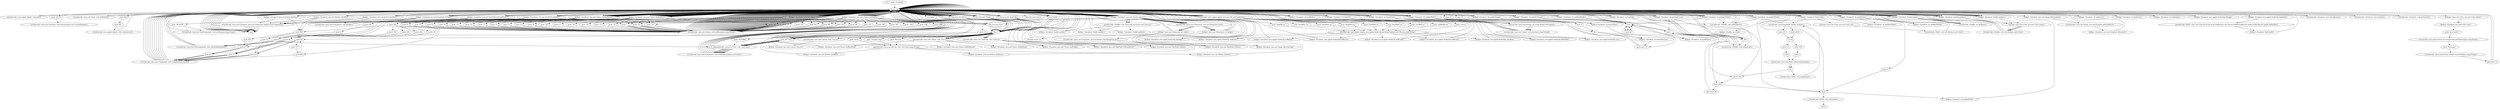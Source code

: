 digraph "" {
    "r0 := @this: breakout"
    "load.r r0"
    "r0 := @this: breakout"->"load.r r0";
    "specialinvoke <java.applet.Applet: void init()>"
    "load.r r0"->"specialinvoke <java.applet.Applet: void init()>";
    "specialinvoke <java.applet.Applet: void init()>"->"load.r r0";
    "push null"
    "load.r r0"->"push null";
    "virtualinvoke <java.awt.Container: void setLayout(java.awt.LayoutManager)>"
    "push null"->"virtualinvoke <java.awt.Container: void setLayout(java.awt.LayoutManager)>";
    "virtualinvoke <java.awt.Container: void setLayout(java.awt.LayoutManager)>"->"load.r r0";
    "virtualinvoke <java.awt.Panel: void addNotify()>"
    "load.r r0"->"virtualinvoke <java.awt.Panel: void addNotify()>";
    "virtualinvoke <java.awt.Panel: void addNotify()>"->"load.r r0";
    "push 466"
    "load.r r0"->"push 466";
    "push 457"
    "push 466"->"push 457";
    "virtualinvoke <java.applet.Applet: void resize(int,int)>"
    "push 457"->"virtualinvoke <java.applet.Applet: void resize(int,int)>";
    "virtualinvoke <java.applet.Applet: void resize(int,int)>"->"load.r r0";
    "new java.awt.Color"
    "load.r r0"->"new java.awt.Color";
    "dup1.r"
    "new java.awt.Color"->"dup1.r";
    "push 16776960"
    "dup1.r"->"push 16776960";
    "specialinvoke <java.awt.Color: void <init>(int)>"
    "push 16776960"->"specialinvoke <java.awt.Color: void <init>(int)>";
    "virtualinvoke <java.awt.Component: void setBackground(java.awt.Color)>"
    "specialinvoke <java.awt.Color: void <init>(int)>"->"virtualinvoke <java.awt.Component: void setBackground(java.awt.Color)>";
    "virtualinvoke <java.awt.Component: void setBackground(java.awt.Color)>"->"load.r r0";
    "new java.awt.Button"
    "load.r r0"->"new java.awt.Button";
    "new java.awt.Button"->"dup1.r";
    "push \"Change Color\""
    "dup1.r"->"push \"Change Color\"";
    "specialinvoke <java.awt.Button: void <init>(java.lang.String)>"
    "push \"Change Color\""->"specialinvoke <java.awt.Button: void <init>(java.lang.String)>";
    "fieldput <breakout: java.awt.Button colorBtn>"
    "specialinvoke <java.awt.Button: void <init>(java.lang.String)>"->"fieldput <breakout: java.awt.Button colorBtn>";
    "fieldput <breakout: java.awt.Button colorBtn>"->"load.r r0";
    "fieldget <breakout: java.awt.Button colorBtn>"
    "load.r r0"->"fieldget <breakout: java.awt.Button colorBtn>";
    "push 360"
    "fieldget <breakout: java.awt.Button colorBtn>"->"push 360";
    "push 108"
    "push 360"->"push 108";
    "push 94"
    "push 108"->"push 94";
    "push 24"
    "push 94"->"push 24";
    "virtualinvoke <java.awt.Component: void reshape(int,int,int,int)>"
    "push 24"->"virtualinvoke <java.awt.Component: void reshape(int,int,int,int)>";
    "virtualinvoke <java.awt.Component: void reshape(int,int,int,int)>"->"load.r r0";
    "load.r r0"->"load.r r0";
    "load.r r0"->"fieldget <breakout: java.awt.Button colorBtn>";
    "virtualinvoke <java.awt.Container: java.awt.Component add(java.awt.Component)>"
    "fieldget <breakout: java.awt.Button colorBtn>"->"virtualinvoke <java.awt.Container: java.awt.Component add(java.awt.Component)>";
    "pop"
    "virtualinvoke <java.awt.Container: java.awt.Component add(java.awt.Component)>"->"pop";
    "pop"->"load.r r0";
    "new java.awt.Choice"
    "load.r r0"->"new java.awt.Choice";
    "new java.awt.Choice"->"dup1.r";
    "specialinvoke <java.awt.Choice: void <init>()>"
    "dup1.r"->"specialinvoke <java.awt.Choice: void <init>()>";
    "fieldput <breakout: java.awt.Choice choBlockSize>"
    "specialinvoke <java.awt.Choice: void <init>()>"->"fieldput <breakout: java.awt.Choice choBlockSize>";
    "fieldput <breakout: java.awt.Choice choBlockSize>"->"load.r r0";
    "fieldget <breakout: java.awt.Choice choBlockSize>"
    "load.r r0"->"fieldget <breakout: java.awt.Choice choBlockSize>";
    "push \"\""
    "fieldget <breakout: java.awt.Choice choBlockSize>"->"push \"\"";
    "virtualinvoke <java.awt.Choice: void addItem(java.lang.String)>"
    "push \"\""->"virtualinvoke <java.awt.Choice: void addItem(java.lang.String)>";
    "virtualinvoke <java.awt.Choice: void addItem(java.lang.String)>"->"load.r r0";
    "load.r r0"->"fieldget <breakout: java.awt.Choice choBlockSize>";
    "push \"10\""
    "fieldget <breakout: java.awt.Choice choBlockSize>"->"push \"10\"";
    "push \"10\""->"virtualinvoke <java.awt.Choice: void addItem(java.lang.String)>";
    "virtualinvoke <java.awt.Choice: void addItem(java.lang.String)>"->"load.r r0";
    "load.r r0"->"fieldget <breakout: java.awt.Choice choBlockSize>";
    "push \"15\""
    "fieldget <breakout: java.awt.Choice choBlockSize>"->"push \"15\"";
    "push \"15\""->"virtualinvoke <java.awt.Choice: void addItem(java.lang.String)>";
    "virtualinvoke <java.awt.Choice: void addItem(java.lang.String)>"->"load.r r0";
    "load.r r0"->"fieldget <breakout: java.awt.Choice choBlockSize>";
    "push \"20\""
    "fieldget <breakout: java.awt.Choice choBlockSize>"->"push \"20\"";
    "push \"20\""->"virtualinvoke <java.awt.Choice: void addItem(java.lang.String)>";
    "virtualinvoke <java.awt.Choice: void addItem(java.lang.String)>"->"load.r r0";
    "load.r r0"->"fieldget <breakout: java.awt.Choice choBlockSize>";
    "push \"25\""
    "fieldget <breakout: java.awt.Choice choBlockSize>"->"push \"25\"";
    "push \"25\""->"virtualinvoke <java.awt.Choice: void addItem(java.lang.String)>";
    "virtualinvoke <java.awt.Choice: void addItem(java.lang.String)>"->"load.r r0";
    "load.r r0"->"fieldget <breakout: java.awt.Choice choBlockSize>";
    "push \"30\""
    "fieldget <breakout: java.awt.Choice choBlockSize>"->"push \"30\"";
    "push \"30\""->"virtualinvoke <java.awt.Choice: void addItem(java.lang.String)>";
    "virtualinvoke <java.awt.Choice: void addItem(java.lang.String)>"->"load.r r0";
    "load.r r0"->"fieldget <breakout: java.awt.Choice choBlockSize>";
    "push \"35\""
    "fieldget <breakout: java.awt.Choice choBlockSize>"->"push \"35\"";
    "push \"35\""->"virtualinvoke <java.awt.Choice: void addItem(java.lang.String)>";
    "virtualinvoke <java.awt.Choice: void addItem(java.lang.String)>"->"load.r r0";
    "load.r r0"->"fieldget <breakout: java.awt.Choice choBlockSize>";
    "push \"40\""
    "fieldget <breakout: java.awt.Choice choBlockSize>"->"push \"40\"";
    "push \"40\""->"virtualinvoke <java.awt.Choice: void addItem(java.lang.String)>";
    "virtualinvoke <java.awt.Choice: void addItem(java.lang.String)>"->"load.r r0";
    "load.r r0"->"fieldget <breakout: java.awt.Choice choBlockSize>";
    "push \"50\""
    "fieldget <breakout: java.awt.Choice choBlockSize>"->"push \"50\"";
    "push \"50\""->"virtualinvoke <java.awt.Choice: void addItem(java.lang.String)>";
    "virtualinvoke <java.awt.Choice: void addItem(java.lang.String)>"->"load.r r0";
    "load.r r0"->"fieldget <breakout: java.awt.Choice choBlockSize>";
    "push \"60\""
    "fieldget <breakout: java.awt.Choice choBlockSize>"->"push \"60\"";
    "push \"60\""->"virtualinvoke <java.awt.Choice: void addItem(java.lang.String)>";
    "virtualinvoke <java.awt.Choice: void addItem(java.lang.String)>"->"load.r r0";
    "load.r r0"->"load.r r0";
    "load.r r0"->"fieldget <breakout: java.awt.Choice choBlockSize>";
    "fieldget <breakout: java.awt.Choice choBlockSize>"->"virtualinvoke <java.awt.Container: java.awt.Component add(java.awt.Component)>";
    "virtualinvoke <java.awt.Container: java.awt.Component add(java.awt.Component)>"->"pop";
    "pop"->"load.r r0";
    "load.r r0"->"fieldget <breakout: java.awt.Choice choBlockSize>";
    "push 384"
    "fieldget <breakout: java.awt.Choice choBlockSize>"->"push 384";
    "push 252"
    "push 384"->"push 252";
    "push 48"
    "push 252"->"push 48";
    "push 17"
    "push 48"->"push 17";
    "push 17"->"virtualinvoke <java.awt.Component: void reshape(int,int,int,int)>";
    "virtualinvoke <java.awt.Component: void reshape(int,int,int,int)>"->"load.r r0";
    "load.r r0"->"fieldget <breakout: java.awt.Choice choBlockSize>";
    "fieldget <breakout: java.awt.Choice choBlockSize>"->"new java.awt.Color";
    "new java.awt.Color"->"dup1.r";
    "push 16777215"
    "dup1.r"->"push 16777215";
    "push 16777215"->"specialinvoke <java.awt.Color: void <init>(int)>";
    "specialinvoke <java.awt.Color: void <init>(int)>"->"virtualinvoke <java.awt.Component: void setBackground(java.awt.Color)>";
    "virtualinvoke <java.awt.Component: void setBackground(java.awt.Color)>"->"load.r r0";
    "load.r r0"->"new java.awt.Choice";
    "new java.awt.Choice"->"dup1.r";
    "dup1.r"->"specialinvoke <java.awt.Choice: void <init>()>";
    "fieldput <breakout: java.awt.Choice choBallSpeed>"
    "specialinvoke <java.awt.Choice: void <init>()>"->"fieldput <breakout: java.awt.Choice choBallSpeed>";
    "fieldput <breakout: java.awt.Choice choBallSpeed>"->"load.r r0";
    "fieldget <breakout: java.awt.Choice choBallSpeed>"
    "load.r r0"->"fieldget <breakout: java.awt.Choice choBallSpeed>";
    "fieldget <breakout: java.awt.Choice choBallSpeed>"->"push \"\"";
    "push \"\""->"virtualinvoke <java.awt.Choice: void addItem(java.lang.String)>";
    "virtualinvoke <java.awt.Choice: void addItem(java.lang.String)>"->"load.r r0";
    "load.r r0"->"fieldget <breakout: java.awt.Choice choBallSpeed>";
    "push \"1\""
    "fieldget <breakout: java.awt.Choice choBallSpeed>"->"push \"1\"";
    "push \"1\""->"virtualinvoke <java.awt.Choice: void addItem(java.lang.String)>";
    "virtualinvoke <java.awt.Choice: void addItem(java.lang.String)>"->"load.r r0";
    "load.r r0"->"fieldget <breakout: java.awt.Choice choBallSpeed>";
    "push \"2\""
    "fieldget <breakout: java.awt.Choice choBallSpeed>"->"push \"2\"";
    "push \"2\""->"virtualinvoke <java.awt.Choice: void addItem(java.lang.String)>";
    "virtualinvoke <java.awt.Choice: void addItem(java.lang.String)>"->"load.r r0";
    "load.r r0"->"fieldget <breakout: java.awt.Choice choBallSpeed>";
    "push \"3\""
    "fieldget <breakout: java.awt.Choice choBallSpeed>"->"push \"3\"";
    "push \"3\""->"virtualinvoke <java.awt.Choice: void addItem(java.lang.String)>";
    "virtualinvoke <java.awt.Choice: void addItem(java.lang.String)>"->"load.r r0";
    "load.r r0"->"fieldget <breakout: java.awt.Choice choBallSpeed>";
    "push \"4\""
    "fieldget <breakout: java.awt.Choice choBallSpeed>"->"push \"4\"";
    "push \"4\""->"virtualinvoke <java.awt.Choice: void addItem(java.lang.String)>";
    "virtualinvoke <java.awt.Choice: void addItem(java.lang.String)>"->"load.r r0";
    "load.r r0"->"fieldget <breakout: java.awt.Choice choBallSpeed>";
    "push \"5\""
    "fieldget <breakout: java.awt.Choice choBallSpeed>"->"push \"5\"";
    "push \"5\""->"virtualinvoke <java.awt.Choice: void addItem(java.lang.String)>";
    "virtualinvoke <java.awt.Choice: void addItem(java.lang.String)>"->"load.r r0";
    "load.r r0"->"fieldget <breakout: java.awt.Choice choBallSpeed>";
    "push \"6\""
    "fieldget <breakout: java.awt.Choice choBallSpeed>"->"push \"6\"";
    "push \"6\""->"virtualinvoke <java.awt.Choice: void addItem(java.lang.String)>";
    "virtualinvoke <java.awt.Choice: void addItem(java.lang.String)>"->"load.r r0";
    "load.r r0"->"fieldget <breakout: java.awt.Choice choBallSpeed>";
    "push \"7\""
    "fieldget <breakout: java.awt.Choice choBallSpeed>"->"push \"7\"";
    "push \"7\""->"virtualinvoke <java.awt.Choice: void addItem(java.lang.String)>";
    "virtualinvoke <java.awt.Choice: void addItem(java.lang.String)>"->"load.r r0";
    "load.r r0"->"fieldget <breakout: java.awt.Choice choBallSpeed>";
    "push \"8\""
    "fieldget <breakout: java.awt.Choice choBallSpeed>"->"push \"8\"";
    "push \"8\""->"virtualinvoke <java.awt.Choice: void addItem(java.lang.String)>";
    "virtualinvoke <java.awt.Choice: void addItem(java.lang.String)>"->"load.r r0";
    "load.r r0"->"fieldget <breakout: java.awt.Choice choBallSpeed>";
    "push \"9\""
    "fieldget <breakout: java.awt.Choice choBallSpeed>"->"push \"9\"";
    "push \"9\""->"virtualinvoke <java.awt.Choice: void addItem(java.lang.String)>";
    "virtualinvoke <java.awt.Choice: void addItem(java.lang.String)>"->"load.r r0";
    "load.r r0"->"fieldget <breakout: java.awt.Choice choBallSpeed>";
    "fieldget <breakout: java.awt.Choice choBallSpeed>"->"push \"10\"";
    "push \"10\""->"virtualinvoke <java.awt.Choice: void addItem(java.lang.String)>";
    "virtualinvoke <java.awt.Choice: void addItem(java.lang.String)>"->"load.r r0";
    "load.r r0"->"fieldget <breakout: java.awt.Choice choBallSpeed>";
    "push \"11\""
    "fieldget <breakout: java.awt.Choice choBallSpeed>"->"push \"11\"";
    "push \"11\""->"virtualinvoke <java.awt.Choice: void addItem(java.lang.String)>";
    "virtualinvoke <java.awt.Choice: void addItem(java.lang.String)>"->"load.r r0";
    "load.r r0"->"fieldget <breakout: java.awt.Choice choBallSpeed>";
    "push \"12\""
    "fieldget <breakout: java.awt.Choice choBallSpeed>"->"push \"12\"";
    "push \"12\""->"virtualinvoke <java.awt.Choice: void addItem(java.lang.String)>";
    "virtualinvoke <java.awt.Choice: void addItem(java.lang.String)>"->"load.r r0";
    "load.r r0"->"load.r r0";
    "load.r r0"->"fieldget <breakout: java.awt.Choice choBallSpeed>";
    "fieldget <breakout: java.awt.Choice choBallSpeed>"->"virtualinvoke <java.awt.Container: java.awt.Component add(java.awt.Component)>";
    "virtualinvoke <java.awt.Container: java.awt.Component add(java.awt.Component)>"->"pop";
    "pop"->"load.r r0";
    "load.r r0"->"fieldget <breakout: java.awt.Choice choBallSpeed>";
    "fieldget <breakout: java.awt.Choice choBallSpeed>"->"push 384";
    "push 156"
    "push 384"->"push 156";
    "push 156"->"push 48";
    "push 48"->"push 17";
    "push 17"->"virtualinvoke <java.awt.Component: void reshape(int,int,int,int)>";
    "virtualinvoke <java.awt.Component: void reshape(int,int,int,int)>"->"load.r r0";
    "load.r r0"->"fieldget <breakout: java.awt.Choice choBallSpeed>";
    "fieldget <breakout: java.awt.Choice choBallSpeed>"->"new java.awt.Color";
    "new java.awt.Color"->"dup1.r";
    "dup1.r"->"push 16777215";
    "push 16777215"->"specialinvoke <java.awt.Color: void <init>(int)>";
    "specialinvoke <java.awt.Color: void <init>(int)>"->"virtualinvoke <java.awt.Component: void setBackground(java.awt.Color)>";
    "virtualinvoke <java.awt.Component: void setBackground(java.awt.Color)>"->"load.r r0";
    "new java.awt.TextField"
    "load.r r0"->"new java.awt.TextField";
    "new java.awt.TextField"->"dup1.r";
    "specialinvoke <java.awt.TextField: void <init>()>"
    "dup1.r"->"specialinvoke <java.awt.TextField: void <init>()>";
    "fieldput <breakout: java.awt.TextField txtNumBlocks>"
    "specialinvoke <java.awt.TextField: void <init>()>"->"fieldput <breakout: java.awt.TextField txtNumBlocks>";
    "fieldput <breakout: java.awt.TextField txtNumBlocks>"->"load.r r0";
    "fieldget <breakout: java.awt.TextField txtNumBlocks>"
    "load.r r0"->"fieldget <breakout: java.awt.TextField txtNumBlocks>";
    "push 0"
    "fieldget <breakout: java.awt.TextField txtNumBlocks>"->"push 0";
    "virtualinvoke <java.awt.TextComponent: void setEditable(boolean)>"
    "push 0"->"virtualinvoke <java.awt.TextComponent: void setEditable(boolean)>";
    "virtualinvoke <java.awt.TextComponent: void setEditable(boolean)>"->"load.r r0";
    "load.r r0"->"fieldget <breakout: java.awt.TextField txtNumBlocks>";
    "fieldget <breakout: java.awt.TextField txtNumBlocks>"->"push 384";
    "push 384"->"push 360";
    "push 36"
    "push 360"->"push 36";
    "push 26"
    "push 36"->"push 26";
    "push 26"->"virtualinvoke <java.awt.Component: void reshape(int,int,int,int)>";
    "virtualinvoke <java.awt.Component: void reshape(int,int,int,int)>"->"load.r r0";
    "load.r r0"->"fieldget <breakout: java.awt.TextField txtNumBlocks>";
    "fieldget <breakout: java.awt.TextField txtNumBlocks>"->"new java.awt.Color";
    "new java.awt.Color"->"dup1.r";
    "dup1.r"->"push 16777215";
    "push 16777215"->"specialinvoke <java.awt.Color: void <init>(int)>";
    "specialinvoke <java.awt.Color: void <init>(int)>"->"virtualinvoke <java.awt.Component: void setBackground(java.awt.Color)>";
    "virtualinvoke <java.awt.Component: void setBackground(java.awt.Color)>"->"load.r r0";
    "load.r r0"->"load.r r0";
    "load.r r0"->"fieldget <breakout: java.awt.TextField txtNumBlocks>";
    "fieldget <breakout: java.awt.TextField txtNumBlocks>"->"virtualinvoke <java.awt.Container: java.awt.Component add(java.awt.Component)>";
    "virtualinvoke <java.awt.Container: java.awt.Component add(java.awt.Component)>"->"pop";
    "pop"->"load.r r0";
    "load.r r0"->"new java.awt.TextField";
    "new java.awt.TextField"->"dup1.r";
    "dup1.r"->"specialinvoke <java.awt.TextField: void <init>()>";
    "fieldput <breakout: java.awt.TextField txtBalls>"
    "specialinvoke <java.awt.TextField: void <init>()>"->"fieldput <breakout: java.awt.TextField txtBalls>";
    "fieldput <breakout: java.awt.TextField txtBalls>"->"load.r r0";
    "fieldget <breakout: java.awt.TextField txtBalls>"
    "load.r r0"->"fieldget <breakout: java.awt.TextField txtBalls>";
    "fieldget <breakout: java.awt.TextField txtBalls>"->"push 0";
    "push 0"->"virtualinvoke <java.awt.TextComponent: void setEditable(boolean)>";
    "virtualinvoke <java.awt.TextComponent: void setEditable(boolean)>"->"load.r r0";
    "load.r r0"->"fieldget <breakout: java.awt.TextField txtBalls>";
    "fieldget <breakout: java.awt.TextField txtBalls>"->"push 384";
    "push 408"
    "push 384"->"push 408";
    "push 408"->"push 36";
    "push 36"->"push 26";
    "push 26"->"virtualinvoke <java.awt.Component: void reshape(int,int,int,int)>";
    "virtualinvoke <java.awt.Component: void reshape(int,int,int,int)>"->"load.r r0";
    "load.r r0"->"fieldget <breakout: java.awt.TextField txtBalls>";
    "fieldget <breakout: java.awt.TextField txtBalls>"->"new java.awt.Color";
    "new java.awt.Color"->"dup1.r";
    "dup1.r"->"push 16777215";
    "push 16777215"->"specialinvoke <java.awt.Color: void <init>(int)>";
    "specialinvoke <java.awt.Color: void <init>(int)>"->"virtualinvoke <java.awt.Component: void setBackground(java.awt.Color)>";
    "virtualinvoke <java.awt.Component: void setBackground(java.awt.Color)>"->"load.r r0";
    "load.r r0"->"load.r r0";
    "load.r r0"->"fieldget <breakout: java.awt.TextField txtBalls>";
    "fieldget <breakout: java.awt.TextField txtBalls>"->"virtualinvoke <java.awt.Container: java.awt.Component add(java.awt.Component)>";
    "virtualinvoke <java.awt.Container: java.awt.Component add(java.awt.Component)>"->"pop";
    "pop"->"load.r r0";
    "load.r r0"->"new java.awt.Button";
    "new java.awt.Button"->"dup1.r";
    "push \"Resume\""
    "dup1.r"->"push \"Resume\"";
    "push \"Resume\""->"specialinvoke <java.awt.Button: void <init>(java.lang.String)>";
    "fieldput <breakout: java.awt.Button btnPause>"
    "specialinvoke <java.awt.Button: void <init>(java.lang.String)>"->"fieldput <breakout: java.awt.Button btnPause>";
    "fieldput <breakout: java.awt.Button btnPause>"->"load.r r0";
    "fieldget <breakout: java.awt.Button btnPause>"
    "load.r r0"->"fieldget <breakout: java.awt.Button btnPause>";
    "fieldget <breakout: java.awt.Button btnPause>"->"push 360";
    "push 72"
    "push 360"->"push 72";
    "push 72"->"push 94";
    "push 94"->"push 24";
    "push 24"->"virtualinvoke <java.awt.Component: void reshape(int,int,int,int)>";
    "virtualinvoke <java.awt.Component: void reshape(int,int,int,int)>"->"load.r r0";
    "load.r r0"->"load.r r0";
    "load.r r0"->"fieldget <breakout: java.awt.Button btnPause>";
    "fieldget <breakout: java.awt.Button btnPause>"->"virtualinvoke <java.awt.Container: java.awt.Component add(java.awt.Component)>";
    "virtualinvoke <java.awt.Container: java.awt.Component add(java.awt.Component)>"->"pop";
    "pop"->"load.r r0";
    "load.r r0"->"new java.awt.Choice";
    "new java.awt.Choice"->"dup1.r";
    "dup1.r"->"specialinvoke <java.awt.Choice: void <init>()>";
    "fieldput <breakout: java.awt.Choice choBallSize>"
    "specialinvoke <java.awt.Choice: void <init>()>"->"fieldput <breakout: java.awt.Choice choBallSize>";
    "fieldput <breakout: java.awt.Choice choBallSize>"->"load.r r0";
    "fieldget <breakout: java.awt.Choice choBallSize>"
    "load.r r0"->"fieldget <breakout: java.awt.Choice choBallSize>";
    "fieldget <breakout: java.awt.Choice choBallSize>"->"push \"\"";
    "push \"\""->"virtualinvoke <java.awt.Choice: void addItem(java.lang.String)>";
    "virtualinvoke <java.awt.Choice: void addItem(java.lang.String)>"->"load.r r0";
    "load.r r0"->"fieldget <breakout: java.awt.Choice choBallSize>";
    "fieldget <breakout: java.awt.Choice choBallSize>"->"push \"1\"";
    "push \"1\""->"virtualinvoke <java.awt.Choice: void addItem(java.lang.String)>";
    "virtualinvoke <java.awt.Choice: void addItem(java.lang.String)>"->"load.r r0";
    "load.r r0"->"fieldget <breakout: java.awt.Choice choBallSize>";
    "fieldget <breakout: java.awt.Choice choBallSize>"->"push \"2\"";
    "push \"2\""->"virtualinvoke <java.awt.Choice: void addItem(java.lang.String)>";
    "virtualinvoke <java.awt.Choice: void addItem(java.lang.String)>"->"load.r r0";
    "load.r r0"->"fieldget <breakout: java.awt.Choice choBallSize>";
    "fieldget <breakout: java.awt.Choice choBallSize>"->"push \"3\"";
    "push \"3\""->"virtualinvoke <java.awt.Choice: void addItem(java.lang.String)>";
    "virtualinvoke <java.awt.Choice: void addItem(java.lang.String)>"->"load.r r0";
    "load.r r0"->"fieldget <breakout: java.awt.Choice choBallSize>";
    "fieldget <breakout: java.awt.Choice choBallSize>"->"push \"4\"";
    "push \"4\""->"virtualinvoke <java.awt.Choice: void addItem(java.lang.String)>";
    "virtualinvoke <java.awt.Choice: void addItem(java.lang.String)>"->"load.r r0";
    "load.r r0"->"fieldget <breakout: java.awt.Choice choBallSize>";
    "fieldget <breakout: java.awt.Choice choBallSize>"->"push \"5\"";
    "push \"5\""->"virtualinvoke <java.awt.Choice: void addItem(java.lang.String)>";
    "virtualinvoke <java.awt.Choice: void addItem(java.lang.String)>"->"load.r r0";
    "load.r r0"->"fieldget <breakout: java.awt.Choice choBallSize>";
    "fieldget <breakout: java.awt.Choice choBallSize>"->"push \"6\"";
    "push \"6\""->"virtualinvoke <java.awt.Choice: void addItem(java.lang.String)>";
    "virtualinvoke <java.awt.Choice: void addItem(java.lang.String)>"->"load.r r0";
    "load.r r0"->"fieldget <breakout: java.awt.Choice choBallSize>";
    "fieldget <breakout: java.awt.Choice choBallSize>"->"push \"7\"";
    "push \"7\""->"virtualinvoke <java.awt.Choice: void addItem(java.lang.String)>";
    "virtualinvoke <java.awt.Choice: void addItem(java.lang.String)>"->"load.r r0";
    "load.r r0"->"fieldget <breakout: java.awt.Choice choBallSize>";
    "fieldget <breakout: java.awt.Choice choBallSize>"->"push \"8\"";
    "push \"8\""->"virtualinvoke <java.awt.Choice: void addItem(java.lang.String)>";
    "virtualinvoke <java.awt.Choice: void addItem(java.lang.String)>"->"load.r r0";
    "load.r r0"->"fieldget <breakout: java.awt.Choice choBallSize>";
    "fieldget <breakout: java.awt.Choice choBallSize>"->"push \"9\"";
    "push \"9\""->"virtualinvoke <java.awt.Choice: void addItem(java.lang.String)>";
    "virtualinvoke <java.awt.Choice: void addItem(java.lang.String)>"->"load.r r0";
    "load.r r0"->"fieldget <breakout: java.awt.Choice choBallSize>";
    "fieldget <breakout: java.awt.Choice choBallSize>"->"push \"10\"";
    "push \"10\""->"virtualinvoke <java.awt.Choice: void addItem(java.lang.String)>";
    "virtualinvoke <java.awt.Choice: void addItem(java.lang.String)>"->"load.r r0";
    "load.r r0"->"fieldget <breakout: java.awt.Choice choBallSize>";
    "fieldget <breakout: java.awt.Choice choBallSize>"->"push \"11\"";
    "push \"11\""->"virtualinvoke <java.awt.Choice: void addItem(java.lang.String)>";
    "virtualinvoke <java.awt.Choice: void addItem(java.lang.String)>"->"load.r r0";
    "load.r r0"->"fieldget <breakout: java.awt.Choice choBallSize>";
    "fieldget <breakout: java.awt.Choice choBallSize>"->"push \"12\"";
    "push \"12\""->"virtualinvoke <java.awt.Choice: void addItem(java.lang.String)>";
    "virtualinvoke <java.awt.Choice: void addItem(java.lang.String)>"->"load.r r0";
    "load.r r0"->"fieldget <breakout: java.awt.Choice choBallSize>";
    "push \"13\""
    "fieldget <breakout: java.awt.Choice choBallSize>"->"push \"13\"";
    "push \"13\""->"virtualinvoke <java.awt.Choice: void addItem(java.lang.String)>";
    "virtualinvoke <java.awt.Choice: void addItem(java.lang.String)>"->"load.r r0";
    "load.r r0"->"fieldget <breakout: java.awt.Choice choBallSize>";
    "push \"14\""
    "fieldget <breakout: java.awt.Choice choBallSize>"->"push \"14\"";
    "push \"14\""->"virtualinvoke <java.awt.Choice: void addItem(java.lang.String)>";
    "virtualinvoke <java.awt.Choice: void addItem(java.lang.String)>"->"load.r r0";
    "load.r r0"->"fieldget <breakout: java.awt.Choice choBallSize>";
    "fieldget <breakout: java.awt.Choice choBallSize>"->"push \"15\"";
    "push \"15\""->"virtualinvoke <java.awt.Choice: void addItem(java.lang.String)>";
    "virtualinvoke <java.awt.Choice: void addItem(java.lang.String)>"->"load.r r0";
    "load.r r0"->"fieldget <breakout: java.awt.Choice choBallSize>";
    "push \"16\""
    "fieldget <breakout: java.awt.Choice choBallSize>"->"push \"16\"";
    "push \"16\""->"virtualinvoke <java.awt.Choice: void addItem(java.lang.String)>";
    "virtualinvoke <java.awt.Choice: void addItem(java.lang.String)>"->"load.r r0";
    "load.r r0"->"fieldget <breakout: java.awt.Choice choBallSize>";
    "push \"17\""
    "fieldget <breakout: java.awt.Choice choBallSize>"->"push \"17\"";
    "push \"17\""->"virtualinvoke <java.awt.Choice: void addItem(java.lang.String)>";
    "virtualinvoke <java.awt.Choice: void addItem(java.lang.String)>"->"load.r r0";
    "load.r r0"->"fieldget <breakout: java.awt.Choice choBallSize>";
    "push \"18\""
    "fieldget <breakout: java.awt.Choice choBallSize>"->"push \"18\"";
    "push \"18\""->"virtualinvoke <java.awt.Choice: void addItem(java.lang.String)>";
    "virtualinvoke <java.awt.Choice: void addItem(java.lang.String)>"->"load.r r0";
    "load.r r0"->"fieldget <breakout: java.awt.Choice choBallSize>";
    "push \"19\""
    "fieldget <breakout: java.awt.Choice choBallSize>"->"push \"19\"";
    "push \"19\""->"virtualinvoke <java.awt.Choice: void addItem(java.lang.String)>";
    "virtualinvoke <java.awt.Choice: void addItem(java.lang.String)>"->"load.r r0";
    "load.r r0"->"fieldget <breakout: java.awt.Choice choBallSize>";
    "fieldget <breakout: java.awt.Choice choBallSize>"->"push \"20\"";
    "push \"20\""->"virtualinvoke <java.awt.Choice: void addItem(java.lang.String)>";
    "virtualinvoke <java.awt.Choice: void addItem(java.lang.String)>"->"load.r r0";
    "load.r r0"->"load.r r0";
    "load.r r0"->"fieldget <breakout: java.awt.Choice choBallSize>";
    "fieldget <breakout: java.awt.Choice choBallSize>"->"virtualinvoke <java.awt.Container: java.awt.Component add(java.awt.Component)>";
    "virtualinvoke <java.awt.Container: java.awt.Component add(java.awt.Component)>"->"pop";
    "pop"->"load.r r0";
    "load.r r0"->"fieldget <breakout: java.awt.Choice choBallSize>";
    "fieldget <breakout: java.awt.Choice choBallSize>"->"push 384";
    "push 300"
    "push 384"->"push 300";
    "push 300"->"push 48";
    "push 48"->"push 17";
    "push 17"->"virtualinvoke <java.awt.Component: void reshape(int,int,int,int)>";
    "virtualinvoke <java.awt.Component: void reshape(int,int,int,int)>"->"load.r r0";
    "load.r r0"->"fieldget <breakout: java.awt.Choice choBallSize>";
    "fieldget <breakout: java.awt.Choice choBallSize>"->"new java.awt.Color";
    "new java.awt.Color"->"dup1.r";
    "dup1.r"->"push 16777215";
    "push 16777215"->"specialinvoke <java.awt.Color: void <init>(int)>";
    "specialinvoke <java.awt.Color: void <init>(int)>"->"virtualinvoke <java.awt.Component: void setBackground(java.awt.Color)>";
    "virtualinvoke <java.awt.Component: void setBackground(java.awt.Color)>"->"load.r r0";
    "load.r r0"->"new java.awt.Choice";
    "new java.awt.Choice"->"dup1.r";
    "dup1.r"->"specialinvoke <java.awt.Choice: void <init>()>";
    "fieldput <breakout: java.awt.Choice choPaddle>"
    "specialinvoke <java.awt.Choice: void <init>()>"->"fieldput <breakout: java.awt.Choice choPaddle>";
    "fieldput <breakout: java.awt.Choice choPaddle>"->"load.r r0";
    "fieldget <breakout: java.awt.Choice choPaddle>"
    "load.r r0"->"fieldget <breakout: java.awt.Choice choPaddle>";
    "fieldget <breakout: java.awt.Choice choPaddle>"->"push \"\"";
    "push \"\""->"virtualinvoke <java.awt.Choice: void addItem(java.lang.String)>";
    "virtualinvoke <java.awt.Choice: void addItem(java.lang.String)>"->"load.r r0";
    "load.r r0"->"fieldget <breakout: java.awt.Choice choPaddle>";
    "fieldget <breakout: java.awt.Choice choPaddle>"->"push \"10\"";
    "push \"10\""->"virtualinvoke <java.awt.Choice: void addItem(java.lang.String)>";
    "virtualinvoke <java.awt.Choice: void addItem(java.lang.String)>"->"load.r r0";
    "load.r r0"->"fieldget <breakout: java.awt.Choice choPaddle>";
    "fieldget <breakout: java.awt.Choice choPaddle>"->"push \"20\"";
    "push \"20\""->"virtualinvoke <java.awt.Choice: void addItem(java.lang.String)>";
    "virtualinvoke <java.awt.Choice: void addItem(java.lang.String)>"->"load.r r0";
    "load.r r0"->"fieldget <breakout: java.awt.Choice choPaddle>";
    "fieldget <breakout: java.awt.Choice choPaddle>"->"push \"30\"";
    "push \"30\""->"virtualinvoke <java.awt.Choice: void addItem(java.lang.String)>";
    "virtualinvoke <java.awt.Choice: void addItem(java.lang.String)>"->"load.r r0";
    "load.r r0"->"fieldget <breakout: java.awt.Choice choPaddle>";
    "fieldget <breakout: java.awt.Choice choPaddle>"->"push \"40\"";
    "push \"40\""->"virtualinvoke <java.awt.Choice: void addItem(java.lang.String)>";
    "virtualinvoke <java.awt.Choice: void addItem(java.lang.String)>"->"load.r r0";
    "load.r r0"->"fieldget <breakout: java.awt.Choice choPaddle>";
    "fieldget <breakout: java.awt.Choice choPaddle>"->"push \"50\"";
    "push \"50\""->"virtualinvoke <java.awt.Choice: void addItem(java.lang.String)>";
    "virtualinvoke <java.awt.Choice: void addItem(java.lang.String)>"->"load.r r0";
    "load.r r0"->"fieldget <breakout: java.awt.Choice choPaddle>";
    "fieldget <breakout: java.awt.Choice choPaddle>"->"push \"60\"";
    "push \"60\""->"virtualinvoke <java.awt.Choice: void addItem(java.lang.String)>";
    "virtualinvoke <java.awt.Choice: void addItem(java.lang.String)>"->"load.r r0";
    "load.r r0"->"fieldget <breakout: java.awt.Choice choPaddle>";
    "push \"70\""
    "fieldget <breakout: java.awt.Choice choPaddle>"->"push \"70\"";
    "push \"70\""->"virtualinvoke <java.awt.Choice: void addItem(java.lang.String)>";
    "virtualinvoke <java.awt.Choice: void addItem(java.lang.String)>"->"load.r r0";
    "load.r r0"->"fieldget <breakout: java.awt.Choice choPaddle>";
    "push \"80\""
    "fieldget <breakout: java.awt.Choice choPaddle>"->"push \"80\"";
    "push \"80\""->"virtualinvoke <java.awt.Choice: void addItem(java.lang.String)>";
    "virtualinvoke <java.awt.Choice: void addItem(java.lang.String)>"->"load.r r0";
    "load.r r0"->"fieldget <breakout: java.awt.Choice choPaddle>";
    "push \"90\""
    "fieldget <breakout: java.awt.Choice choPaddle>"->"push \"90\"";
    "push \"90\""->"virtualinvoke <java.awt.Choice: void addItem(java.lang.String)>";
    "virtualinvoke <java.awt.Choice: void addItem(java.lang.String)>"->"load.r r0";
    "load.r r0"->"fieldget <breakout: java.awt.Choice choPaddle>";
    "push \"100\""
    "fieldget <breakout: java.awt.Choice choPaddle>"->"push \"100\"";
    "push \"100\""->"virtualinvoke <java.awt.Choice: void addItem(java.lang.String)>";
    "virtualinvoke <java.awt.Choice: void addItem(java.lang.String)>"->"load.r r0";
    "load.r r0"->"fieldget <breakout: java.awt.Choice choPaddle>";
    "push \"150\""
    "fieldget <breakout: java.awt.Choice choPaddle>"->"push \"150\"";
    "push \"150\""->"virtualinvoke <java.awt.Choice: void addItem(java.lang.String)>";
    "virtualinvoke <java.awt.Choice: void addItem(java.lang.String)>"->"load.r r0";
    "load.r r0"->"fieldget <breakout: java.awt.Choice choPaddle>";
    "push \"200\""
    "fieldget <breakout: java.awt.Choice choPaddle>"->"push \"200\"";
    "push \"200\""->"virtualinvoke <java.awt.Choice: void addItem(java.lang.String)>";
    "virtualinvoke <java.awt.Choice: void addItem(java.lang.String)>"->"load.r r0";
    "load.r r0"->"load.r r0";
    "load.r r0"->"fieldget <breakout: java.awt.Choice choPaddle>";
    "fieldget <breakout: java.awt.Choice choPaddle>"->"virtualinvoke <java.awt.Container: java.awt.Component add(java.awt.Component)>";
    "virtualinvoke <java.awt.Container: java.awt.Component add(java.awt.Component)>"->"pop";
    "pop"->"load.r r0";
    "load.r r0"->"fieldget <breakout: java.awt.Choice choPaddle>";
    "fieldget <breakout: java.awt.Choice choPaddle>"->"push 384";
    "push 204"
    "push 384"->"push 204";
    "push 204"->"push 48";
    "push 48"->"push 17";
    "push 17"->"virtualinvoke <java.awt.Component: void reshape(int,int,int,int)>";
    "virtualinvoke <java.awt.Component: void reshape(int,int,int,int)>"->"load.r r0";
    "load.r r0"->"fieldget <breakout: java.awt.Choice choPaddle>";
    "fieldget <breakout: java.awt.Choice choPaddle>"->"new java.awt.Color";
    "new java.awt.Color"->"dup1.r";
    "dup1.r"->"push 16777215";
    "push 16777215"->"specialinvoke <java.awt.Color: void <init>(int)>";
    "specialinvoke <java.awt.Color: void <init>(int)>"->"virtualinvoke <java.awt.Component: void setBackground(java.awt.Color)>";
    "virtualinvoke <java.awt.Component: void setBackground(java.awt.Color)>"->"load.r r0";
    "load.r r0"->"new java.awt.Button";
    "new java.awt.Button"->"dup1.r";
    "push \"Start\""
    "dup1.r"->"push \"Start\"";
    "push \"Start\""->"specialinvoke <java.awt.Button: void <init>(java.lang.String)>";
    "fieldput <breakout: java.awt.Button btnStart>"
    "specialinvoke <java.awt.Button: void <init>(java.lang.String)>"->"fieldput <breakout: java.awt.Button btnStart>";
    "fieldput <breakout: java.awt.Button btnStart>"->"load.r r0";
    "fieldget <breakout: java.awt.Button btnStart>"
    "load.r r0"->"fieldget <breakout: java.awt.Button btnStart>";
    "fieldget <breakout: java.awt.Button btnStart>"->"push 360";
    "push 360"->"push 36";
    "push 36"->"push 94";
    "push 94"->"push 24";
    "push 24"->"virtualinvoke <java.awt.Component: void reshape(int,int,int,int)>";
    "virtualinvoke <java.awt.Component: void reshape(int,int,int,int)>"->"load.r r0";
    "load.r r0"->"load.r r0";
    "load.r r0"->"fieldget <breakout: java.awt.Button btnStart>";
    "fieldget <breakout: java.awt.Button btnStart>"->"virtualinvoke <java.awt.Container: java.awt.Component add(java.awt.Component)>";
    "virtualinvoke <java.awt.Container: java.awt.Component add(java.awt.Component)>"->"pop";
    "pop"->"load.r r0";
    "new java.awt.Canvas"
    "load.r r0"->"new java.awt.Canvas";
    "new java.awt.Canvas"->"dup1.r";
    "specialinvoke <java.awt.Canvas: void <init>()>"
    "dup1.r"->"specialinvoke <java.awt.Canvas: void <init>()>";
    "fieldput <breakout: java.awt.Canvas canvas1>"
    "specialinvoke <java.awt.Canvas: void <init>()>"->"fieldput <breakout: java.awt.Canvas canvas1>";
    "fieldput <breakout: java.awt.Canvas canvas1>"->"load.r r0";
    "fieldget <breakout: java.awt.Canvas canvas1>"
    "load.r r0"->"fieldget <breakout: java.awt.Canvas canvas1>";
    "push 12"
    "fieldget <breakout: java.awt.Canvas canvas1>"->"push 12";
    "push 12"->"push 36";
    "push 337"
    "push 36"->"push 337";
    "push 337"->"push 408";
    "push 408"->"virtualinvoke <java.awt.Component: void reshape(int,int,int,int)>";
    "virtualinvoke <java.awt.Component: void reshape(int,int,int,int)>"->"load.r r0";
    "load.r r0"->"fieldget <breakout: java.awt.Canvas canvas1>";
    "fieldget <breakout: java.awt.Canvas canvas1>"->"new java.awt.Color";
    "new java.awt.Color"->"dup1.r";
    "dup1.r"->"push 0";
    "push 0"->"specialinvoke <java.awt.Color: void <init>(int)>";
    "specialinvoke <java.awt.Color: void <init>(int)>"->"virtualinvoke <java.awt.Component: void setBackground(java.awt.Color)>";
    "virtualinvoke <java.awt.Component: void setBackground(java.awt.Color)>"->"load.r r0";
    "load.r r0"->"load.r r0";
    "load.r r0"->"fieldget <breakout: java.awt.Canvas canvas1>";
    "fieldget <breakout: java.awt.Canvas canvas1>"->"virtualinvoke <java.awt.Container: java.awt.Component add(java.awt.Component)>";
    "virtualinvoke <java.awt.Container: java.awt.Component add(java.awt.Component)>"->"pop";
    "pop"->"load.r r0";
    "load.r r0"->"new java.awt.TextField";
    "new java.awt.TextField"->"dup1.r";
    "dup1.r"->"specialinvoke <java.awt.TextField: void <init>()>";
    "fieldput <breakout: java.awt.TextField txtTime>"
    "specialinvoke <java.awt.TextField: void <init>()>"->"fieldput <breakout: java.awt.TextField txtTime>";
    "fieldput <breakout: java.awt.TextField txtTime>"->"load.r r0";
    "fieldget <breakout: java.awt.TextField txtTime>"
    "load.r r0"->"fieldget <breakout: java.awt.TextField txtTime>";
    "fieldget <breakout: java.awt.TextField txtTime>"->"push 0";
    "push 0"->"virtualinvoke <java.awt.TextComponent: void setEditable(boolean)>";
    "virtualinvoke <java.awt.TextComponent: void setEditable(boolean)>"->"load.r r0";
    "load.r r0"->"fieldget <breakout: java.awt.TextField txtTime>";
    "push 144"
    "fieldget <breakout: java.awt.TextField txtTime>"->"push 144";
    "push 5"
    "push 144"->"push 5";
    "push 5"->"push 72";
    "push 72"->"push 26";
    "push 26"->"virtualinvoke <java.awt.Component: void reshape(int,int,int,int)>";
    "virtualinvoke <java.awt.Component: void reshape(int,int,int,int)>"->"load.r r0";
    "load.r r0"->"fieldget <breakout: java.awt.TextField txtTime>";
    "fieldget <breakout: java.awt.TextField txtTime>"->"new java.awt.Color";
    "new java.awt.Color"->"dup1.r";
    "dup1.r"->"push 16777215";
    "push 16777215"->"specialinvoke <java.awt.Color: void <init>(int)>";
    "specialinvoke <java.awt.Color: void <init>(int)>"->"virtualinvoke <java.awt.Component: void setBackground(java.awt.Color)>";
    "virtualinvoke <java.awt.Component: void setBackground(java.awt.Color)>"->"load.r r0";
    "load.r r0"->"load.r r0";
    "load.r r0"->"fieldget <breakout: java.awt.TextField txtTime>";
    "fieldget <breakout: java.awt.TextField txtTime>"->"virtualinvoke <java.awt.Container: java.awt.Component add(java.awt.Component)>";
    "virtualinvoke <java.awt.Container: java.awt.Component add(java.awt.Component)>"->"pop";
    "pop"->"load.r r0";
    "load.r r0"->"load.r r0";
    "load.r r0"->"load.r r0";
    "virtualinvoke <java.applet.Applet: java.net.URL getCodeBase()>"
    "load.r r0"->"virtualinvoke <java.applet.Applet: java.net.URL getCodeBase()>";
    "push \"edgeHit.au\""
    "virtualinvoke <java.applet.Applet: java.net.URL getCodeBase()>"->"push \"edgeHit.au\"";
    "virtualinvoke <java.applet.Applet: java.applet.AudioClip getAudioClip(java.net.URL,java.lang.String)>"
    "push \"edgeHit.au\""->"virtualinvoke <java.applet.Applet: java.applet.AudioClip getAudioClip(java.net.URL,java.lang.String)>";
    "fieldput <breakout: java.applet.AudioClip hitEdge>"
    "virtualinvoke <java.applet.Applet: java.applet.AudioClip getAudioClip(java.net.URL,java.lang.String)>"->"fieldput <breakout: java.applet.AudioClip hitEdge>";
    "fieldput <breakout: java.applet.AudioClip hitEdge>"->"load.r r0";
    "load.r r0"->"load.r r0";
    "load.r r0"->"load.r r0";
    "load.r r0"->"virtualinvoke <java.applet.Applet: java.net.URL getCodeBase()>";
    "push \"blockHit1.au\""
    "virtualinvoke <java.applet.Applet: java.net.URL getCodeBase()>"->"push \"blockHit1.au\"";
    "push \"blockHit1.au\""->"virtualinvoke <java.applet.Applet: java.applet.AudioClip getAudioClip(java.net.URL,java.lang.String)>";
    "fieldput <breakout: java.applet.AudioClip hitBlock1>"
    "virtualinvoke <java.applet.Applet: java.applet.AudioClip getAudioClip(java.net.URL,java.lang.String)>"->"fieldput <breakout: java.applet.AudioClip hitBlock1>";
    "fieldput <breakout: java.applet.AudioClip hitBlock1>"->"load.r r0";
    "load.r r0"->"load.r r0";
    "load.r r0"->"load.r r0";
    "load.r r0"->"virtualinvoke <java.applet.Applet: java.net.URL getCodeBase()>";
    "push \"blockHit2.au\""
    "virtualinvoke <java.applet.Applet: java.net.URL getCodeBase()>"->"push \"blockHit2.au\"";
    "push \"blockHit2.au\""->"virtualinvoke <java.applet.Applet: java.applet.AudioClip getAudioClip(java.net.URL,java.lang.String)>";
    "fieldput <breakout: java.applet.AudioClip hitBlock2>"
    "virtualinvoke <java.applet.Applet: java.applet.AudioClip getAudioClip(java.net.URL,java.lang.String)>"->"fieldput <breakout: java.applet.AudioClip hitBlock2>";
    "fieldput <breakout: java.applet.AudioClip hitBlock2>"->"load.r r0";
    "load.r r0"->"load.r r0";
    "load.r r0"->"load.r r0";
    "load.r r0"->"virtualinvoke <java.applet.Applet: java.net.URL getCodeBase()>";
    "push \"blockHit3.au\""
    "virtualinvoke <java.applet.Applet: java.net.URL getCodeBase()>"->"push \"blockHit3.au\"";
    "push \"blockHit3.au\""->"virtualinvoke <java.applet.Applet: java.applet.AudioClip getAudioClip(java.net.URL,java.lang.String)>";
    "fieldput <breakout: java.applet.AudioClip hitBlock3>"
    "virtualinvoke <java.applet.Applet: java.applet.AudioClip getAudioClip(java.net.URL,java.lang.String)>"->"fieldput <breakout: java.applet.AudioClip hitBlock3>";
    "fieldput <breakout: java.applet.AudioClip hitBlock3>"->"load.r r0";
    "load.r r0"->"load.r r0";
    "load.r r0"->"load.r r0";
    "load.r r0"->"virtualinvoke <java.applet.Applet: java.net.URL getCodeBase()>";
    "push \"blockHit4.au\""
    "virtualinvoke <java.applet.Applet: java.net.URL getCodeBase()>"->"push \"blockHit4.au\"";
    "push \"blockHit4.au\""->"virtualinvoke <java.applet.Applet: java.applet.AudioClip getAudioClip(java.net.URL,java.lang.String)>";
    "fieldput <breakout: java.applet.AudioClip hitBlock4>"
    "virtualinvoke <java.applet.Applet: java.applet.AudioClip getAudioClip(java.net.URL,java.lang.String)>"->"fieldput <breakout: java.applet.AudioClip hitBlock4>";
    "fieldput <breakout: java.applet.AudioClip hitBlock4>"->"load.r r0";
    "load.r r0"->"load.r r0";
    "load.r r0"->"load.r r0";
    "load.r r0"->"virtualinvoke <java.applet.Applet: java.net.URL getCodeBase()>";
    "push \"blockHit5.au\""
    "virtualinvoke <java.applet.Applet: java.net.URL getCodeBase()>"->"push \"blockHit5.au\"";
    "push \"blockHit5.au\""->"virtualinvoke <java.applet.Applet: java.applet.AudioClip getAudioClip(java.net.URL,java.lang.String)>";
    "fieldput <breakout: java.applet.AudioClip hitBlock5>"
    "virtualinvoke <java.applet.Applet: java.applet.AudioClip getAudioClip(java.net.URL,java.lang.String)>"->"fieldput <breakout: java.applet.AudioClip hitBlock5>";
    "fieldput <breakout: java.applet.AudioClip hitBlock5>"->"load.r r0";
    "load.r r0"->"load.r r0";
    "load.r r0"->"load.r r0";
    "load.r r0"->"virtualinvoke <java.applet.Applet: java.net.URL getCodeBase()>";
    "push \"missBall.au\""
    "virtualinvoke <java.applet.Applet: java.net.URL getCodeBase()>"->"push \"missBall.au\"";
    "push \"missBall.au\""->"virtualinvoke <java.applet.Applet: java.applet.AudioClip getAudioClip(java.net.URL,java.lang.String)>";
    "fieldput <breakout: java.applet.AudioClip missBall>"
    "virtualinvoke <java.applet.Applet: java.applet.AudioClip getAudioClip(java.net.URL,java.lang.String)>"->"fieldput <breakout: java.applet.AudioClip missBall>";
    "fieldput <breakout: java.applet.AudioClip missBall>"->"load.r r0";
    "load.r r0"->"load.r r0";
    "load.r r0"->"load.r r0";
    "load.r r0"->"virtualinvoke <java.applet.Applet: java.net.URL getCodeBase()>";
    "push \"paddleHit.au\""
    "virtualinvoke <java.applet.Applet: java.net.URL getCodeBase()>"->"push \"paddleHit.au\"";
    "push \"paddleHit.au\""->"virtualinvoke <java.applet.Applet: java.applet.AudioClip getAudioClip(java.net.URL,java.lang.String)>";
    "fieldput <breakout: java.applet.AudioClip hitPaddle>"
    "virtualinvoke <java.applet.Applet: java.applet.AudioClip getAudioClip(java.net.URL,java.lang.String)>"->"fieldput <breakout: java.applet.AudioClip hitPaddle>";
    "fieldput <breakout: java.applet.AudioClip hitPaddle>"->"load.r r0";
    "load.r r0"->"load.r r0";
    "load.r r0"->"load.r r0";
    "load.r r0"->"virtualinvoke <java.applet.Applet: java.net.URL getCodeBase()>";
    "push \"win.au\""
    "virtualinvoke <java.applet.Applet: java.net.URL getCodeBase()>"->"push \"win.au\"";
    "push \"win.au\""->"virtualinvoke <java.applet.Applet: java.applet.AudioClip getAudioClip(java.net.URL,java.lang.String)>";
    "fieldput <breakout: java.applet.AudioClip win>"
    "virtualinvoke <java.applet.Applet: java.applet.AudioClip getAudioClip(java.net.URL,java.lang.String)>"->"fieldput <breakout: java.applet.AudioClip win>";
    "fieldput <breakout: java.applet.AudioClip win>"->"load.r r0";
    "load.r r0"->"fieldget <breakout: java.awt.Choice choBlockSize>";
    "fieldget <breakout: java.awt.Choice choBlockSize>"->"load.r r0";
    "fieldget <breakout: int blockWidth>"
    "load.r r0"->"fieldget <breakout: int blockWidth>";
    "staticinvoke <java.lang.Integer: java.lang.String toString(int)>"
    "fieldget <breakout: int blockWidth>"->"staticinvoke <java.lang.Integer: java.lang.String toString(int)>";
    "virtualinvoke <java.awt.Choice: void select(java.lang.String)>"
    "staticinvoke <java.lang.Integer: java.lang.String toString(int)>"->"virtualinvoke <java.awt.Choice: void select(java.lang.String)>";
    "virtualinvoke <java.awt.Choice: void select(java.lang.String)>"->"load.r r0";
    "load.r r0"->"fieldget <breakout: java.awt.Choice choBallSpeed>";
    "fieldget <breakout: java.awt.Choice choBallSpeed>"->"load.r r0";
    "fieldget <breakout: int ballVelY>"
    "load.r r0"->"fieldget <breakout: int ballVelY>";
    "fieldget <breakout: int ballVelY>"->"staticinvoke <java.lang.Integer: java.lang.String toString(int)>";
    "staticinvoke <java.lang.Integer: java.lang.String toString(int)>"->"virtualinvoke <java.awt.Choice: void select(java.lang.String)>";
    "virtualinvoke <java.awt.Choice: void select(java.lang.String)>"->"load.r r0";
    "load.r r0"->"fieldget <breakout: java.awt.Choice choBallSize>";
    "fieldget <breakout: java.awt.Choice choBallSize>"->"load.r r0";
    "fieldget <breakout: int ballWidth>"
    "load.r r0"->"fieldget <breakout: int ballWidth>";
    "fieldget <breakout: int ballWidth>"->"staticinvoke <java.lang.Integer: java.lang.String toString(int)>";
    "staticinvoke <java.lang.Integer: java.lang.String toString(int)>"->"virtualinvoke <java.awt.Choice: void select(java.lang.String)>";
    "virtualinvoke <java.awt.Choice: void select(java.lang.String)>"->"load.r r0";
    "load.r r0"->"fieldget <breakout: java.awt.Choice choPaddle>";
    "fieldget <breakout: java.awt.Choice choPaddle>"->"load.r r0";
    "fieldget <breakout: int paddleWidth>"
    "load.r r0"->"fieldget <breakout: int paddleWidth>";
    "fieldget <breakout: int paddleWidth>"->"staticinvoke <java.lang.Integer: java.lang.String toString(int)>";
    "staticinvoke <java.lang.Integer: java.lang.String toString(int)>"->"virtualinvoke <java.awt.Choice: void select(java.lang.String)>";
    "virtualinvoke <java.awt.Choice: void select(java.lang.String)>"->"load.r r0";
    "load.r r0"->"load.r r0";
    "load.r r0"->"fieldget <breakout: java.awt.Canvas canvas1>";
    "virtualinvoke <java.awt.Component: java.awt.Dimension size()>"
    "fieldget <breakout: java.awt.Canvas canvas1>"->"virtualinvoke <java.awt.Component: java.awt.Dimension size()>";
    "fieldget <java.awt.Dimension: int width>"
    "virtualinvoke <java.awt.Component: java.awt.Dimension size()>"->"fieldget <java.awt.Dimension: int width>";
    "fieldget <java.awt.Dimension: int width>"->"load.r r0";
    "load.r r0"->"fieldget <breakout: int blockWidth>";
    "div.i"
    "fieldget <breakout: int blockWidth>"->"div.i";
    "fieldput <breakout: int blocksPerLine>"
    "div.i"->"fieldput <breakout: int blocksPerLine>";
    "goto load.r r0"
    "fieldput <breakout: int blocksPerLine>"->"goto load.r r0";
    "goto load.r r0"->"load.r r0";
    "load.r r0"->"fieldget <breakout: int blockWidth>";
    "fieldget <breakout: int blockWidth>"->"load.r r0";
    "fieldget <breakout: int blocksPerLine>"
    "load.r r0"->"fieldget <breakout: int blocksPerLine>";
    "mul.i"
    "fieldget <breakout: int blocksPerLine>"->"mul.i";
    "mul.i"->"load.r r0";
    "load.r r0"->"fieldget <breakout: int blocksPerLine>";
    "add.i"
    "fieldget <breakout: int blocksPerLine>"->"add.i";
    "add.i"->"load.r r0";
    "load.r r0"->"fieldget <breakout: int blockWidth>";
    "sub.i"
    "fieldget <breakout: int blockWidth>"->"sub.i";
    "push 1"
    "sub.i"->"push 1";
    "push 1"->"add.i";
    "add.i"->"load.r r0";
    "load.r r0"->"fieldget <breakout: java.awt.Canvas canvas1>";
    "fieldget <breakout: java.awt.Canvas canvas1>"->"virtualinvoke <java.awt.Component: java.awt.Dimension size()>";
    "virtualinvoke <java.awt.Component: java.awt.Dimension size()>"->"fieldget <java.awt.Dimension: int width>";
    "ifcmpgt.i load.r r0"
    "fieldget <java.awt.Dimension: int width>"->"ifcmpgt.i load.r r0";
    "ifcmpgt.i load.r r0"->"load.r r0";
    "load.r r0"->"load.r r0";
    "load.r r0"->"load.r r0";
    "load.r r0"->"fieldget <breakout: java.awt.Canvas canvas1>";
    "fieldget <breakout: java.awt.Canvas canvas1>"->"virtualinvoke <java.awt.Component: java.awt.Dimension size()>";
    "virtualinvoke <java.awt.Component: java.awt.Dimension size()>"->"fieldget <java.awt.Dimension: int width>";
    "fieldget <java.awt.Dimension: int width>"->"load.r r0";
    "load.r r0"->"fieldget <breakout: java.awt.Canvas canvas1>";
    "fieldget <breakout: java.awt.Canvas canvas1>"->"virtualinvoke <java.awt.Component: java.awt.Dimension size()>";
    "fieldget <java.awt.Dimension: int height>"
    "virtualinvoke <java.awt.Component: java.awt.Dimension size()>"->"fieldget <java.awt.Dimension: int height>";
    "virtualinvoke <java.awt.Component: java.awt.Image createImage(int,int)>"
    "fieldget <java.awt.Dimension: int height>"->"virtualinvoke <java.awt.Component: java.awt.Image createImage(int,int)>";
    "fieldput <breakout: java.awt.Image offscreenImg>"
    "virtualinvoke <java.awt.Component: java.awt.Image createImage(int,int)>"->"fieldput <breakout: java.awt.Image offscreenImg>";
    "fieldput <breakout: java.awt.Image offscreenImg>"->"load.r r0";
    "load.r r0"->"load.r r0";
    "fieldget <breakout: java.awt.Image offscreenImg>"
    "load.r r0"->"fieldget <breakout: java.awt.Image offscreenImg>";
    "virtualinvoke <java.awt.Image: java.awt.Graphics getGraphics()>"
    "fieldget <breakout: java.awt.Image offscreenImg>"->"virtualinvoke <java.awt.Image: java.awt.Graphics getGraphics()>";
    "fieldput <breakout: java.awt.Graphics offscreenG>"
    "virtualinvoke <java.awt.Image: java.awt.Graphics getGraphics()>"->"fieldput <breakout: java.awt.Graphics offscreenG>";
    "fieldput <breakout: java.awt.Graphics offscreenG>"->"load.r r0";
    "new Paddle"
    "load.r r0"->"new Paddle";
    "new Paddle"->"dup1.r";
    "dup1.r"->"load.r r0";
    "load.r r0"->"fieldget <breakout: int paddleWidth>";
    "fieldget <breakout: int paddleWidth>"->"load.r r0";
    "fieldget <breakout: int paddleHeight>"
    "load.r r0"->"fieldget <breakout: int paddleHeight>";
    "fieldget <breakout: int paddleHeight>"->"load.r r0";
    "load.r r0"->"fieldget <breakout: java.awt.Canvas canvas1>";
    "fieldget <breakout: java.awt.Canvas canvas1>"->"virtualinvoke <java.awt.Component: java.awt.Dimension size()>";
    "virtualinvoke <java.awt.Component: java.awt.Dimension size()>"->"fieldget <java.awt.Dimension: int height>";
    "fieldget <java.awt.Dimension: int height>"->"load.r r0";
    "load.r r0"->"fieldget <breakout: int paddleHeight>";
    "fieldget <breakout: int paddleHeight>"->"sub.i";
    "push 28"
    "sub.i"->"push 28";
    "push 28"->"sub.i";
    "sub.i"->"load.r r0";
    "load.r r0"->"fieldget <breakout: java.awt.Canvas canvas1>";
    "specialinvoke <Paddle: void <init>(int,int,int,java.awt.Canvas)>"
    "fieldget <breakout: java.awt.Canvas canvas1>"->"specialinvoke <Paddle: void <init>(int,int,int,java.awt.Canvas)>";
    "fieldput <breakout: Paddle paddle>"
    "specialinvoke <Paddle: void <init>(int,int,int,java.awt.Canvas)>"->"fieldput <breakout: Paddle paddle>";
    "fieldput <breakout: Paddle paddle>"->"load.r r0";
    "load.r r0"->"new Paddle";
    "new Paddle"->"dup1.r";
    "dup1.r"->"load.r r0";
    "fieldget <breakout: int paddle1Width>"
    "load.r r0"->"fieldget <breakout: int paddle1Width>";
    "fieldget <breakout: int paddle1Width>"->"load.r r0";
    "fieldget <breakout: int paddle1Height>"
    "load.r r0"->"fieldget <breakout: int paddle1Height>";
    "fieldget <breakout: int paddle1Height>"->"load.r r0";
    "load.r r0"->"fieldget <breakout: java.awt.Canvas canvas1>";
    "fieldget <breakout: java.awt.Canvas canvas1>"->"virtualinvoke <java.awt.Component: java.awt.Dimension size()>";
    "virtualinvoke <java.awt.Component: java.awt.Dimension size()>"->"fieldget <java.awt.Dimension: int height>";
    "fieldget <java.awt.Dimension: int height>"->"load.r r0";
    "load.r r0"->"fieldget <breakout: int paddle1Height>";
    "fieldget <breakout: int paddle1Height>"->"sub.i";
    "sub.i"->"push 28";
    "push 28"->"sub.i";
    "sub.i"->"load.r r0";
    "load.r r0"->"fieldget <breakout: java.awt.Canvas canvas1>";
    "fieldget <breakout: java.awt.Canvas canvas1>"->"specialinvoke <Paddle: void <init>(int,int,int,java.awt.Canvas)>";
    "fieldput <breakout: Paddle paddle1>"
    "specialinvoke <Paddle: void <init>(int,int,int,java.awt.Canvas)>"->"fieldput <breakout: Paddle paddle1>";
    "fieldput <breakout: Paddle paddle1>"->"load.r r0";
    "load.r r0"->"new Paddle";
    "new Paddle"->"dup1.r";
    "dup1.r"->"load.r r0";
    "fieldget <breakout: int paddle2Width>"
    "load.r r0"->"fieldget <breakout: int paddle2Width>";
    "fieldget <breakout: int paddle2Width>"->"load.r r0";
    "fieldget <breakout: int paddle2Height>"
    "load.r r0"->"fieldget <breakout: int paddle2Height>";
    "fieldget <breakout: int paddle2Height>"->"load.r r0";
    "load.r r0"->"fieldget <breakout: java.awt.Canvas canvas1>";
    "fieldget <breakout: java.awt.Canvas canvas1>"->"virtualinvoke <java.awt.Component: java.awt.Dimension size()>";
    "virtualinvoke <java.awt.Component: java.awt.Dimension size()>"->"fieldget <java.awt.Dimension: int height>";
    "fieldget <java.awt.Dimension: int height>"->"load.r r0";
    "load.r r0"->"fieldget <breakout: int paddle2Height>";
    "fieldget <breakout: int paddle2Height>"->"sub.i";
    "sub.i"->"push 28";
    "push 28"->"sub.i";
    "sub.i"->"load.r r0";
    "load.r r0"->"fieldget <breakout: java.awt.Canvas canvas1>";
    "fieldget <breakout: java.awt.Canvas canvas1>"->"specialinvoke <Paddle: void <init>(int,int,int,java.awt.Canvas)>";
    "fieldput <breakout: Paddle paddle2>"
    "specialinvoke <Paddle: void <init>(int,int,int,java.awt.Canvas)>"->"fieldput <breakout: Paddle paddle2>";
    "fieldput <breakout: Paddle paddle2>"->"load.r r0";
    "new Ball2"
    "load.r r0"->"new Ball2";
    "new Ball2"->"dup1.r";
    "dup1.r"->"load.r r0";
    "fieldget <breakout: int ballXstart>"
    "load.r r0"->"fieldget <breakout: int ballXstart>";
    "fieldget <breakout: int ballXstart>"->"load.r r0";
    "fieldget <breakout: int ballYstart>"
    "load.r r0"->"fieldget <breakout: int ballYstart>";
    "fieldget <breakout: int ballYstart>"->"load.r r0";
    "fieldget <breakout: int ballVelX>"
    "load.r r0"->"fieldget <breakout: int ballVelX>";
    "fieldget <breakout: int ballVelX>"->"load.r r0";
    "load.r r0"->"fieldget <breakout: int ballVelY>";
    "fieldget <breakout: int ballVelY>"->"load.r r0";
    "load.r r0"->"fieldget <breakout: int ballWidth>";
    "fieldget <breakout: int ballWidth>"->"load.r r0";
    "fieldget <breakout: int ballHeight>"
    "load.r r0"->"fieldget <breakout: int ballHeight>";
    "fieldget <breakout: int ballHeight>"->"load.r r0";
    "fieldget <breakout: Paddle paddle>"
    "load.r r0"->"fieldget <breakout: Paddle paddle>";
    "fieldget <breakout: Paddle paddle>"->"load.r r0";
    "load.r r0"->"fieldget <breakout: java.awt.Canvas canvas1>";
    "fieldget <breakout: java.awt.Canvas canvas1>"->"load.r r0";
    "fieldget <breakout: Paddle paddle1>"
    "load.r r0"->"fieldget <breakout: Paddle paddle1>";
    "fieldget <breakout: Paddle paddle1>"->"load.r r0";
    "fieldget <breakout: Paddle paddle2>"
    "load.r r0"->"fieldget <breakout: Paddle paddle2>";
    "fieldget <breakout: Paddle paddle2>"->"load.r r0";
    "fieldget <breakout: java.applet.AudioClip hitEdge>"
    "load.r r0"->"fieldget <breakout: java.applet.AudioClip hitEdge>";
    "fieldget <breakout: java.applet.AudioClip hitEdge>"->"load.r r0";
    "fieldget <breakout: java.applet.AudioClip hitPaddle>"
    "load.r r0"->"fieldget <breakout: java.applet.AudioClip hitPaddle>";
    "specialinvoke <Ball2: void <init>(int,int,int,int,int,int,Paddle,java.awt.Canvas,Paddle,Paddle,java.applet.AudioClip,java.applet.AudioClip)>"
    "fieldget <breakout: java.applet.AudioClip hitPaddle>"->"specialinvoke <Ball2: void <init>(int,int,int,int,int,int,Paddle,java.awt.Canvas,Paddle,Paddle,java.applet.AudioClip,java.applet.AudioClip)>";
    "fieldput <breakout: Ball2 ball2>"
    "specialinvoke <Ball2: void <init>(int,int,int,int,int,int,Paddle,java.awt.Canvas,Paddle,Paddle,java.applet.AudioClip,java.applet.AudioClip)>"->"fieldput <breakout: Ball2 ball2>";
    "fieldput <breakout: Ball2 ball2>"->"load.r r0";
    "virtualinvoke <breakout: void setUpBlocks()>"
    "load.r r0"->"virtualinvoke <breakout: void setUpBlocks()>";
    "virtualinvoke <breakout: void setUpBlocks()>"->"load.r r0";
    "load.r r0"->"load.r r0";
    "load.r r0"->"fieldget <breakout: int paddleWidth>";
    "push 3"
    "fieldget <breakout: int paddleWidth>"->"push 3";
    "push 3"->"div.i";
    "fieldput <breakout: int paddleSize>"
    "div.i"->"fieldput <breakout: int paddleSize>";
    "fieldput <breakout: int paddleSize>"->"load.r r0";
    "load.r r0"->"load.r r0";
    "fieldget <breakout: int paddleSize>"
    "load.r r0"->"fieldget <breakout: int paddleSize>";
    "push 2"
    "fieldget <breakout: int paddleSize>"->"push 2";
    "push 2"->"mul.i";
    "fieldput <breakout: int paddleWidth>"
    "mul.i"->"fieldput <breakout: int paddleWidth>";
    "fieldput <breakout: int paddleWidth>"->"load.r r0";
    "load.r r0"->"load.r r0";
    "load.r r0"->"fieldget <breakout: int paddleSize>";
    "fieldput <breakout: int paddle1Width>"
    "fieldget <breakout: int paddleSize>"->"fieldput <breakout: int paddle1Width>";
    "fieldput <breakout: int paddle1Width>"->"load.r r0";
    "load.r r0"->"load.r r0";
    "load.r r0"->"fieldget <breakout: int paddleSize>";
    "fieldput <breakout: int paddle2Width>"
    "fieldget <breakout: int paddleSize>"->"fieldput <breakout: int paddle2Width>";
    "fieldput <breakout: int paddle2Width>"->"load.r r0";
    "load.r r0"->"fieldget <breakout: Paddle paddle>";
    "fieldget <breakout: Paddle paddle>"->"load.r r0";
    "load.r r0"->"fieldget <breakout: int paddleWidth>";
    "virtualinvoke <Paddle: void setWidth(int)>"
    "fieldget <breakout: int paddleWidth>"->"virtualinvoke <Paddle: void setWidth(int)>";
    "virtualinvoke <Paddle: void setWidth(int)>"->"load.r r0";
    "load.r r0"->"fieldget <breakout: Paddle paddle1>";
    "fieldget <breakout: Paddle paddle1>"->"load.r r0";
    "load.r r0"->"fieldget <breakout: int paddle1Width>";
    "fieldget <breakout: int paddle1Width>"->"virtualinvoke <Paddle: void setWidth(int)>";
    "virtualinvoke <Paddle: void setWidth(int)>"->"load.r r0";
    "load.r r0"->"fieldget <breakout: Paddle paddle2>";
    "fieldget <breakout: Paddle paddle2>"->"load.r r0";
    "load.r r0"->"fieldget <breakout: int paddle2Width>";
    "fieldget <breakout: int paddle2Width>"->"virtualinvoke <Paddle: void setWidth(int)>";
    "virtualinvoke <Paddle: void setWidth(int)>"->"load.r r0";
    "load.r r0"->"fieldget <breakout: Paddle paddle>";
    "fieldget <breakout: Paddle paddle>"->"load.r r0";
    "load.r r0"->"fieldget <breakout: int paddle1Width>";
    "virtualinvoke <Paddle: void setXpos(int)>"
    "fieldget <breakout: int paddle1Width>"->"virtualinvoke <Paddle: void setXpos(int)>";
    "virtualinvoke <Paddle: void setXpos(int)>"->"load.r r0";
    "load.r r0"->"fieldget <breakout: Paddle paddle1>";
    "fieldget <breakout: Paddle paddle1>"->"load.r r0";
    "load.r r0"->"fieldget <breakout: Paddle paddle>";
    "virtualinvoke <Paddle: int getXpos()>"
    "fieldget <breakout: Paddle paddle>"->"virtualinvoke <Paddle: int getXpos()>";
    "virtualinvoke <Paddle: int getXpos()>"->"load.r r0";
    "load.r r0"->"fieldget <breakout: int paddle1Width>";
    "fieldget <breakout: int paddle1Width>"->"sub.i";
    "sub.i"->"virtualinvoke <Paddle: void setXpos(int)>";
    "virtualinvoke <Paddle: void setXpos(int)>"->"load.r r0";
    "load.r r0"->"fieldget <breakout: Paddle paddle2>";
    "fieldget <breakout: Paddle paddle2>"->"load.r r0";
    "load.r r0"->"fieldget <breakout: Paddle paddle>";
    "fieldget <breakout: Paddle paddle>"->"virtualinvoke <Paddle: int getXpos()>";
    "virtualinvoke <Paddle: int getXpos()>"->"load.r r0";
    "load.r r0"->"fieldget <breakout: Paddle paddle>";
    "fieldget <Paddle: int width>"
    "fieldget <breakout: Paddle paddle>"->"fieldget <Paddle: int width>";
    "fieldget <Paddle: int width>"->"add.i";
    "add.i"->"virtualinvoke <Paddle: void setXpos(int)>";
    "virtualinvoke <Paddle: void setXpos(int)>"->"load.r r0";
    "fieldget <breakout: Ball2 ball2>"
    "load.r r0"->"fieldget <breakout: Ball2 ball2>";
    "staticget <java.awt.Color: java.awt.Color red>"
    "fieldget <breakout: Ball2 ball2>"->"staticget <java.awt.Color: java.awt.Color red>";
    "virtualinvoke <Ball2: void setColor(java.awt.Color)>"
    "staticget <java.awt.Color: java.awt.Color red>"->"virtualinvoke <Ball2: void setColor(java.awt.Color)>";
    "virtualinvoke <Ball2: void setColor(java.awt.Color)>"->"load.r r0";
    "load.r r0"->"fieldget <breakout: Paddle paddle>";
    "staticget <java.awt.Color: java.awt.Color green>"
    "fieldget <breakout: Paddle paddle>"->"staticget <java.awt.Color: java.awt.Color green>";
    "virtualinvoke <Paddle: void setColor(java.awt.Color)>"
    "staticget <java.awt.Color: java.awt.Color green>"->"virtualinvoke <Paddle: void setColor(java.awt.Color)>";
    "virtualinvoke <Paddle: void setColor(java.awt.Color)>"->"load.r r0";
    "load.r r0"->"fieldget <breakout: Paddle paddle1>";
    "fieldget <breakout: Paddle paddle1>"->"staticget <java.awt.Color: java.awt.Color green>";
    "staticget <java.awt.Color: java.awt.Color green>"->"virtualinvoke <Paddle: void setColor(java.awt.Color)>";
    "virtualinvoke <Paddle: void setColor(java.awt.Color)>"->"load.r r0";
    "load.r r0"->"fieldget <breakout: Paddle paddle2>";
    "fieldget <breakout: Paddle paddle2>"->"staticget <java.awt.Color: java.awt.Color green>";
    "staticget <java.awt.Color: java.awt.Color green>"->"virtualinvoke <Paddle: void setColor(java.awt.Color)>";
    "virtualinvoke <Paddle: void setColor(java.awt.Color)>"->"load.r r0";
    "virtualinvoke <breakout: void setText()>"
    "load.r r0"->"virtualinvoke <breakout: void setText()>";
    "virtualinvoke <breakout: void setText()>"->"load.r r0";
    "load.r r0"->"fieldget <breakout: java.awt.TextField txtTime>";
    "push \"00:00:00\""
    "fieldget <breakout: java.awt.TextField txtTime>"->"push \"00:00:00\"";
    "virtualinvoke <java.awt.TextComponent: void setText(java.lang.String)>"
    "push \"00:00:00\""->"virtualinvoke <java.awt.TextComponent: void setText(java.lang.String)>";
    "virtualinvoke <java.awt.TextComponent: void setText(java.lang.String)>"->"load.r r0";
    "virtualinvoke <breakout: void getSound()>"
    "load.r r0"->"virtualinvoke <breakout: void getSound()>";
    "virtualinvoke <breakout: void getSound()>"->"load.r r0";
    "load.r r0"->"fieldget <breakout: java.awt.Button btnStart>";
    "virtualinvoke <java.awt.Component: void disable()>"
    "fieldget <breakout: java.awt.Button btnStart>"->"virtualinvoke <java.awt.Component: void disable()>";
    "virtualinvoke <java.awt.Component: void disable()>"->"load.r r0";
    "staticget <java.awt.Color: java.awt.Color yellow>"
    "load.r r0"->"staticget <java.awt.Color: java.awt.Color yellow>";
    "fieldput <breakout: java.awt.Color color>"
    "staticget <java.awt.Color: java.awt.Color yellow>"->"fieldput <breakout: java.awt.Color color>";
    "push \"java.vendor\""
    "fieldput <breakout: java.awt.Color color>"->"push \"java.vendor\"";
    "staticinvoke <java.lang.System: java.lang.String getProperty(java.lang.String)>"
    "push \"java.vendor\""->"staticinvoke <java.lang.System: java.lang.String getProperty(java.lang.String)>";
    "push \"Netscape\""
    "staticinvoke <java.lang.System: java.lang.String getProperty(java.lang.String)>"->"push \"Netscape\"";
    "virtualinvoke <java.lang.String: boolean startsWith(java.lang.String)>"
    "push \"Netscape\""->"virtualinvoke <java.lang.String: boolean startsWith(java.lang.String)>";
    "ifeq load.r r0"
    "virtualinvoke <java.lang.String: boolean startsWith(java.lang.String)>"->"ifeq load.r r0";
    "ifeq load.r r0"->"load.r r0";
    "push 15"
    "load.r r0"->"push 15";
    "fieldput <breakout: int pauseValue>"
    "push 15"->"fieldput <breakout: int pauseValue>";
    "fieldput <breakout: int pauseValue>"->"goto load.r r0";
    "goto load.r r0"->"load.r r0";
    "load.r r0"->"fieldget <breakout: Ball2 ball2>";
    "staticinvoke <java.lang.Math: double random()>"
    "fieldget <breakout: Ball2 ball2>"->"staticinvoke <java.lang.Math: double random()>";
    "push 280.0"
    "staticinvoke <java.lang.Math: double random()>"->"push 280.0";
    "mul.d"
    "push 280.0"->"mul.d";
    "push 50.0"
    "mul.d"->"push 50.0";
    "add.d"
    "push 50.0"->"add.d";
    "staticinvoke <java.lang.Math: double floor(double)>"
    "add.d"->"staticinvoke <java.lang.Math: double floor(double)>";
    "d2i"
    "staticinvoke <java.lang.Math: double floor(double)>"->"d2i";
    "virtualinvoke <Ball2: void setXpos(int)>"
    "d2i"->"virtualinvoke <Ball2: void setXpos(int)>";
    "virtualinvoke <Ball2: void setXpos(int)>"->"staticinvoke <java.lang.Math: double random()>";
    "push 2.0"
    "staticinvoke <java.lang.Math: double random()>"->"push 2.0";
    "push 2.0"->"mul.d";
    "push 1.0"
    "mul.d"->"push 1.0";
    "sub.d"
    "push 1.0"->"sub.d";
    "sub.d"->"staticinvoke <java.lang.Math: double floor(double)>";
    "staticinvoke <java.lang.Math: double floor(double)>"->"d2i";
    "store.i i63"
    "d2i"->"store.i i63";
    "load.i i63"
    "store.i i63"->"load.i i63";
    "ifne load.r r0"
    "load.i i63"->"ifne load.r r0";
    "ifne load.r r0"->"push 1";
    "push 1"->"store.i i63";
    "store.i i63"->"load.r r0";
    "load.r r0"->"fieldget <breakout: Ball2 ball2>";
    "fieldget <breakout: Ball2 ball2>"->"load.r r0";
    "load.r r0"->"fieldget <breakout: int ballVelX>";
    "fieldget <breakout: int ballVelX>"->"load.i i63";
    "load.i i63"->"mul.i";
    "virtualinvoke <Ball2: void setXvel(int)>"
    "mul.i"->"virtualinvoke <Ball2: void setXvel(int)>";
    "return"
    "virtualinvoke <Ball2: void setXvel(int)>"->"return";
    "ifeq load.r r0"->"load.r r0";
    "push 25"
    "load.r r0"->"push 25";
    "push 25"->"fieldput <breakout: int pauseValue>";
    "ifcmpgt.i load.r r0"->"load.r r0";
    "load.r r0"->"load.r r0";
    "load.r r0"->"fieldget <breakout: int blocksPerLine>";
    "fieldget <breakout: int blocksPerLine>"->"push 1";
    "push 1"->"sub.i";
    "sub.i"->"fieldput <breakout: int blocksPerLine>";
}
